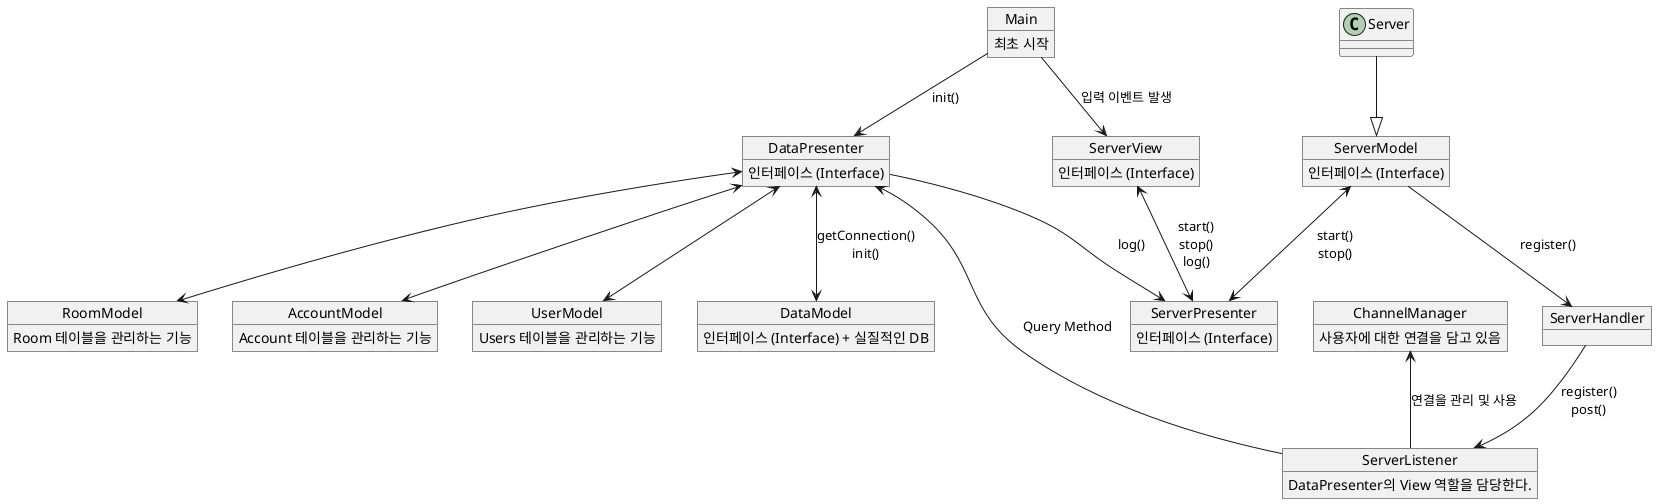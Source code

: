 @startuml

object Main
object ServerListener

object ServerPresenter
object ServerModel
object ServerView
object ServerHandler

object DataPresenter
object RoomModel
object AccountModel
object UserModel
object DataModel

object ChannelManager

RoomModel : Room 테이블을 관리하는 기능
AccountModel : Account 테이블을 관리하는 기능
UserModel : Users 테이블을 관리하는 기능

Main : 최초 시작
ServerPresenter : 인터페이스 (Interface)
ServerView : 인터페이스 (Interface)
ServerModel : 인터페이스 (Interface)
DataPresenter : 인터페이스 (Interface)
DataModel : 인터페이스 (Interface) + 실질적인 DB
ServerListener : DataPresenter의 View 역할을 담당한다.
ChannelManager : 사용자에 대한 연결을 담고 있음


Server --|> ServerModel

Main --> ServerView : 입력 이벤트 발생
Main --> DataPresenter : init()

ServerView <--> ServerPresenter : start()\nstop()\nlog()
ServerModel <--> ServerPresenter : start()\nstop()
ServerModel --> ServerHandler : register()

DataPresenter <--> DataModel : getConnection()\ninit()
DataPresenter <--> RoomModel
DataPresenter <--> AccountModel
DataPresenter <--> UserModel
DataPresenter --> ServerPresenter : log()

ServerHandler --> ServerListener : register()\npost()
DataPresenter <-- ServerListener : Query Method
ChannelManager <-- ServerListener : 연결을 관리 및 사용
@enduml
